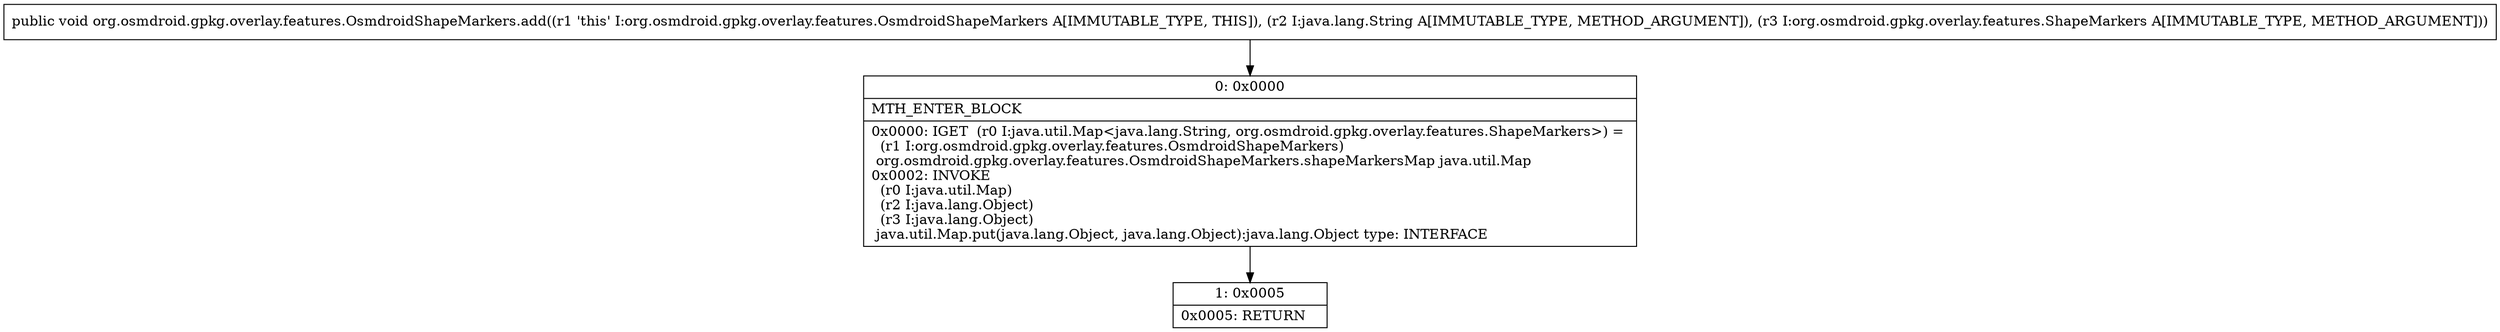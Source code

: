 digraph "CFG fororg.osmdroid.gpkg.overlay.features.OsmdroidShapeMarkers.add(Ljava\/lang\/String;Lorg\/osmdroid\/gpkg\/overlay\/features\/ShapeMarkers;)V" {
Node_0 [shape=record,label="{0\:\ 0x0000|MTH_ENTER_BLOCK\l|0x0000: IGET  (r0 I:java.util.Map\<java.lang.String, org.osmdroid.gpkg.overlay.features.ShapeMarkers\>) = \l  (r1 I:org.osmdroid.gpkg.overlay.features.OsmdroidShapeMarkers)\l org.osmdroid.gpkg.overlay.features.OsmdroidShapeMarkers.shapeMarkersMap java.util.Map \l0x0002: INVOKE  \l  (r0 I:java.util.Map)\l  (r2 I:java.lang.Object)\l  (r3 I:java.lang.Object)\l java.util.Map.put(java.lang.Object, java.lang.Object):java.lang.Object type: INTERFACE \l}"];
Node_1 [shape=record,label="{1\:\ 0x0005|0x0005: RETURN   \l}"];
MethodNode[shape=record,label="{public void org.osmdroid.gpkg.overlay.features.OsmdroidShapeMarkers.add((r1 'this' I:org.osmdroid.gpkg.overlay.features.OsmdroidShapeMarkers A[IMMUTABLE_TYPE, THIS]), (r2 I:java.lang.String A[IMMUTABLE_TYPE, METHOD_ARGUMENT]), (r3 I:org.osmdroid.gpkg.overlay.features.ShapeMarkers A[IMMUTABLE_TYPE, METHOD_ARGUMENT])) }"];
MethodNode -> Node_0;
Node_0 -> Node_1;
}

